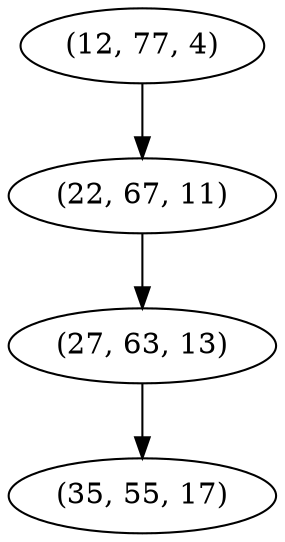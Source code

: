 digraph tree {
    "(12, 77, 4)";
    "(22, 67, 11)";
    "(27, 63, 13)";
    "(35, 55, 17)";
    "(12, 77, 4)" -> "(22, 67, 11)";
    "(22, 67, 11)" -> "(27, 63, 13)";
    "(27, 63, 13)" -> "(35, 55, 17)";
}
